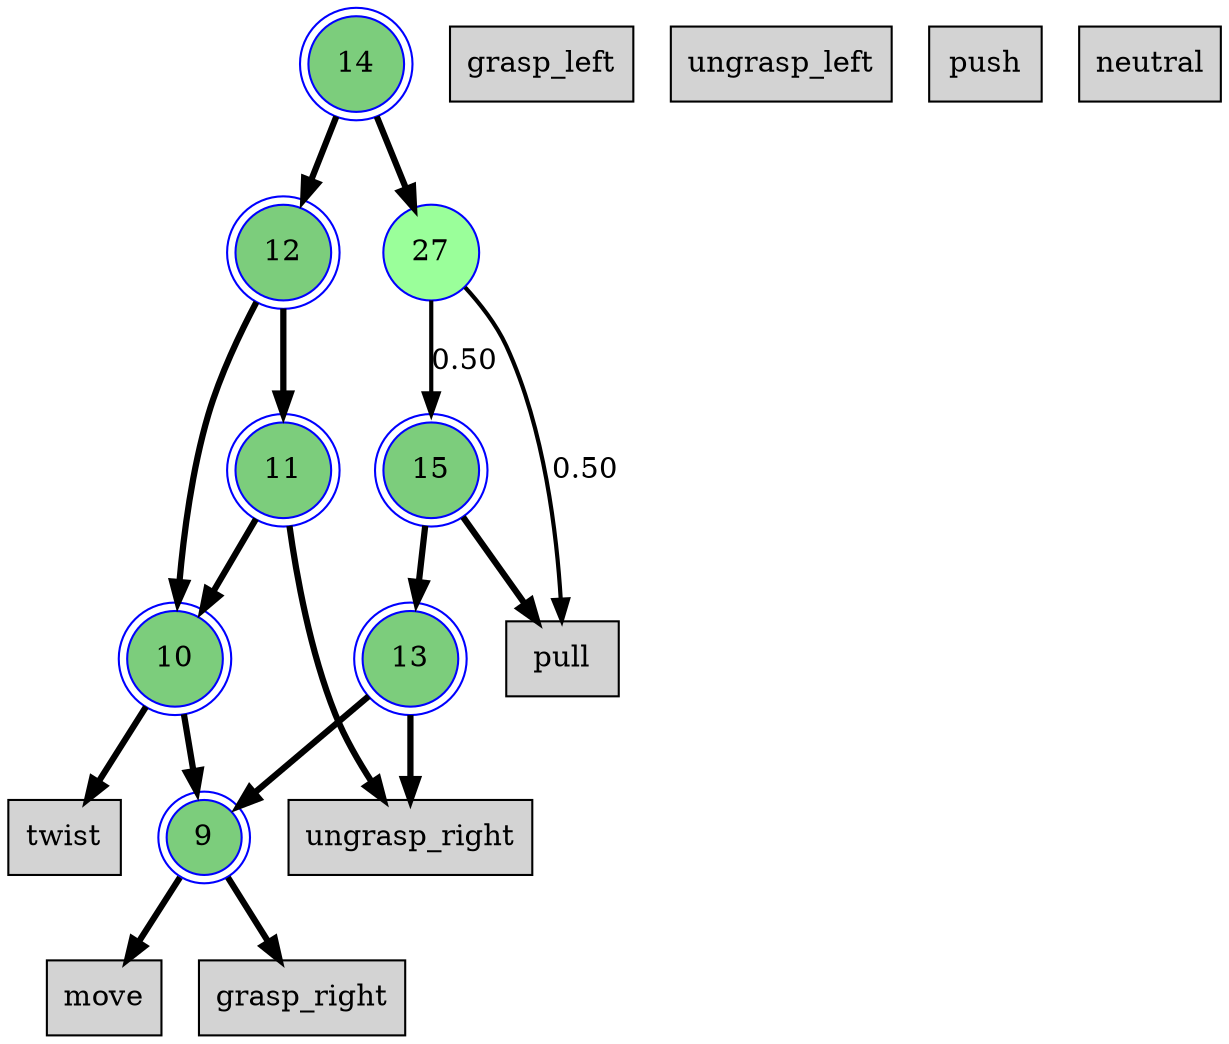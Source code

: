 digraph G {
move [shape=box, fillcolor=lightgrey, style=filled, ranksep=0.5, nodesep=0.5]
grasp_left [shape=box, fillcolor=lightgrey, style=filled, ranksep=0.5, nodesep=0.5]
grasp_right [shape=box, fillcolor=lightgrey, style=filled, ranksep=0.5, nodesep=0.5]
ungrasp_left [shape=box, fillcolor=lightgrey, style=filled, ranksep=0.5, nodesep=0.5]
ungrasp_right [shape=box, fillcolor=lightgrey, style=filled, ranksep=0.5, nodesep=0.5]
twist [shape=box, fillcolor=lightgrey, style=filled, ranksep=0.5, nodesep=0.5]
push [shape=box, fillcolor=lightgrey, style=filled, ranksep=0.5, nodesep=0.5]
neutral [shape=box, fillcolor=lightgrey, style=filled, ranksep=0.5, nodesep=0.5]
pull [shape=box, fillcolor=lightgrey, style=filled, ranksep=0.5, nodesep=0.5]
9 [shape=doublecircle, fillcolor=palegreen3, style=filled, color=blue, ranksep=0.5, nodesep=0.5]
9 -> move [penwidth=3, weight=3]
9 -> grasp_right [penwidth=3, weight=3]
10 [shape=doublecircle, fillcolor=palegreen3, style=filled, color=blue, ranksep=0.5, nodesep=0.5]
10 -> 9 [penwidth=3, weight=3]
10 -> twist [penwidth=3, weight=3]
11 [shape=doublecircle, fillcolor=palegreen3, style=filled, color=blue, ranksep=0.5, nodesep=0.5]
11 -> ungrasp_right [penwidth=3, weight=3]
11 -> 10 [penwidth=3, weight=3]
12 [shape=doublecircle, fillcolor=palegreen3, style=filled, color=blue, ranksep=0.5, nodesep=0.5]
12 -> 10 [penwidth=3, weight=3]
12 -> 11 [penwidth=3, weight=3]
13 [shape=doublecircle, fillcolor=palegreen3, style=filled, color=blue, ranksep=0.5, nodesep=0.5]
13 -> ungrasp_right [penwidth=3, weight=3]
13 -> 9 [penwidth=3, weight=3]
14 [shape=doublecircle, fillcolor=palegreen3, style=filled, color=blue, ranksep=0.5, nodesep=0.5]
14 -> 12 [penwidth=3, weight=3]
14 -> 27 [penwidth=3, weight=3]
15 [shape=doublecircle, fillcolor=palegreen3, style=filled, color=blue, ranksep=0.5, nodesep=0.5]
15 -> 13 [penwidth=3, weight=3]
15 -> pull [penwidth=3, weight=3]
27 [shape=circle, fillcolor=palegreen1, style=filled, color=blue, ranksep=0.5, nodesep=0.5]
27 -> pull [label = "0.50", penwidth=2.0, weight=3 ]
27 -> 15 [label = "0.50", penwidth=2.0, weight=3 ]
}